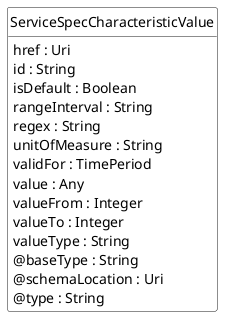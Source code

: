 @startuml
hide circle
hide methods
hide stereotype
show <<Enumeration>> stereotype
skinparam class {
   BackgroundColor<<Enumeration>> #E6F5F7
   BackgroundColor<<Ref>> #FFFFE0
   BackgroundColor<<Pivot>> #FFFFFFF
   BackgroundColor<<SimpleType>> #E2F0DA
   BackgroundColor #FCF2E3
}

class ServiceSpecCharacteristicValue <<Pivot>> {
    href : Uri
    id : String
    isDefault : Boolean
    rangeInterval : String
    regex : String
    unitOfMeasure : String
    validFor : TimePeriod
    value : Any
    valueFrom : Integer
    valueTo : Integer
    valueType : String
    @baseType : String
    @schemaLocation : Uri
    @type : String
}


@enduml
